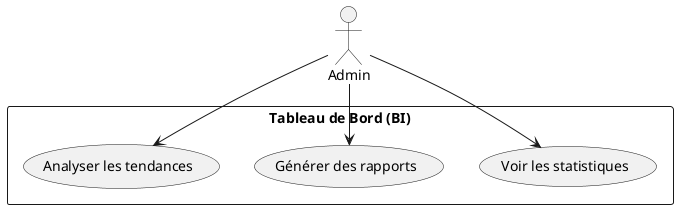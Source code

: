 @startuml
actor "Admin" as Admin

rectangle "Tableau de Bord (BI)" {
    Admin --> (Voir les statistiques)
    Admin --> (Générer des rapports)
    Admin --> (Analyser les tendances)
}

@enduml
